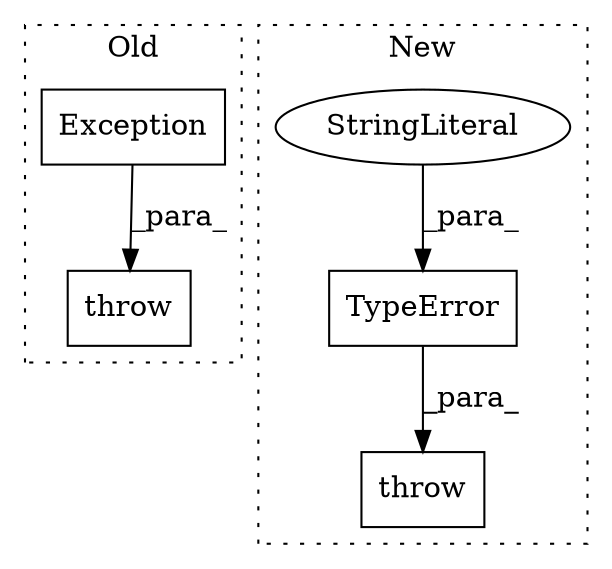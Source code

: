 digraph G {
subgraph cluster0 {
1 [label="Exception" a="32" s="456,498" l="10,1" shape="box"];
3 [label="throw" a="53" s="450" l="6" shape="box"];
label = "Old";
style="dotted";
}
subgraph cluster1 {
2 [label="TypeError" a="32" s="535,599" l="10,1" shape="box"];
4 [label="throw" a="53" s="529" l="6" shape="box"];
5 [label="StringLiteral" a="45" s="545" l="54" shape="ellipse"];
label = "New";
style="dotted";
}
1 -> 3 [label="_para_"];
2 -> 4 [label="_para_"];
5 -> 2 [label="_para_"];
}